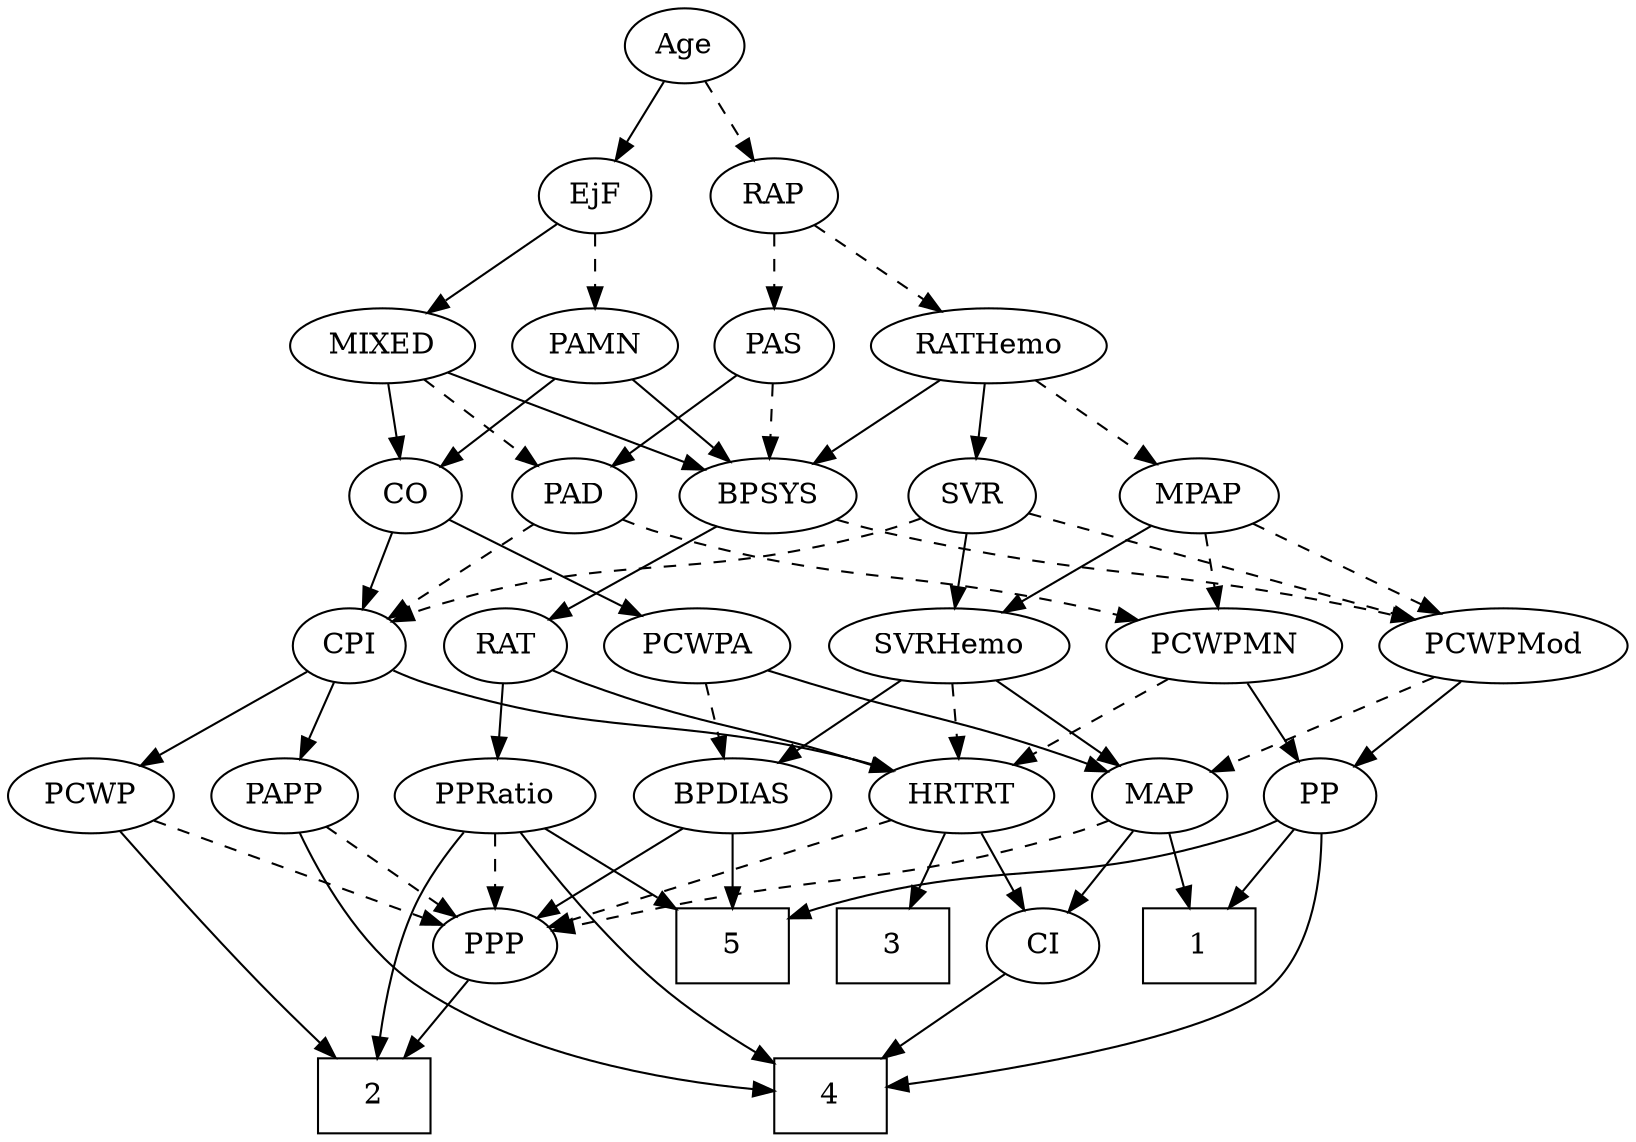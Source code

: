 strict digraph {
	graph [bb="0,0,697.09,540"];
	node [label="\N"];
	1	[height=0.5,
		pos="172,90",
		shape=box,
		width=0.75];
	2	[height=0.5,
		pos="591,18",
		shape=box,
		width=0.75];
	3	[height=0.5,
		pos="316,90",
		shape=box,
		width=0.75];
	4	[height=0.5,
		pos="380,18",
		shape=box,
		width=0.75];
	5	[height=0.5,
		pos="388,90",
		shape=box,
		width=0.75];
	Age	[height=0.5,
		pos="412,522",
		width=0.75];
	EjF	[height=0.5,
		pos="453,450",
		width=0.75];
	Age -> EjF	[pos="e,443.54,467.15 421.5,504.76 426.52,496.19 432.79,485.49 438.41,475.9",
		style=solid];
	RAP	[height=0.5,
		pos="372,450",
		width=0.77632];
	Age -> RAP	[pos="e,381.22,467.15 402.72,504.76 397.82,496.19 391.71,485.49 386.22,475.9",
		style=dashed];
	MIXED	[height=0.5,
		pos="548,378",
		width=1.1193];
	EjF -> MIXED	[pos="e,528.05,393.7 470.42,436.16 484.16,426.04 503.6,411.71 519.59,399.93",
		style=solid];
	PAMN	[height=0.5,
		pos="453,378",
		width=1.011];
	EjF -> PAMN	[pos="e,453,396.1 453,431.7 453,423.98 453,414.71 453,406.11",
		style=dashed];
	PAS	[height=0.5,
		pos="372,378",
		width=0.75];
	RAP -> PAS	[pos="e,372,396.1 372,431.7 372,423.98 372,414.71 372,406.11",
		style=dashed];
	RATHemo	[height=0.5,
		pos="278,378",
		width=1.3721];
	RAP -> RATHemo	[pos="e,298.88,394.55 354.31,435.83 341.03,425.94 322.55,412.18 307.1,400.67",
		style=dashed];
	BPSYS	[height=0.5,
		pos="378,306",
		width=1.0471];
	MIXED -> BPSYS	[pos="e,405.56,318.35 519.16,365.13 490.4,353.28 446.11,335.05 414.83,322.17",
		style=solid];
	PAD	[height=0.5,
		pos="469,306",
		width=0.79437];
	MIXED -> PAD	[pos="e,484.87,321.07 530.46,361.46 519.28,351.55 504.64,338.59 492.46,327.79",
		style=dashed];
	CO	[height=0.5,
		pos="546,306",
		width=0.75];
	MIXED -> CO	[pos="e,546.48,324.1 547.5,359.7 547.28,351.98 547.02,342.71 546.77,334.11",
		style=solid];
	MPAP	[height=0.5,
		pos="190,306",
		width=0.97491];
	PCWPMod	[height=0.5,
		pos="51.995,234",
		width=1.4443];
	MPAP -> PCWPMod	[pos="e,80.036,249.22 165.96,292.81 144.73,282.04 113.45,266.17 89.025,253.78",
		style=dashed];
	PCWPMN	[height=0.5,
		pos="172,234",
		width=1.3902];
	MPAP -> PCWPMN	[pos="e,176.44,252.28 185.64,288.05 183.63,280.26 181.21,270.82 178.96,262.08",
		style=dashed];
	SVRHemo	[height=0.5,
		pos="290,234",
		width=1.3902];
	MPAP -> SVRHemo	[pos="e,268.05,250.36 210.23,290.83 224.39,280.92 243.55,267.51 259.55,256.31",
		style=solid];
	RAT	[height=0.5,
		pos="487,234",
		width=0.75827];
	BPSYS -> RAT	[pos="e,468.05,247.16 399.53,291.17 416.7,280.14 440.86,264.63 459.44,252.7",
		style=solid];
	BPSYS -> PCWPMod	[pos="e,90.248,246.27 346.8,295.68 337.28,293 326.75,290.21 317,288 227.21,267.62 202.78,272.38 113,252 108.83,251.06 104.53,250.01 100.23,\
248.91",
		style=dashed];
	CPI	[height=0.5,
		pos="559,234",
		width=0.75];
	PAD -> CPI	[pos="e,542,248.22 486.35,291.5 499.88,280.98 518.86,266.22 534.03,254.42",
		style=dashed];
	PAD -> PCWPMN	[pos="e,208.99,246.25 445.98,295.18 439.29,292.59 431.93,289.96 425,288 340.62,264.1 316.34,272.16 231,252 226.97,251.05 222.81,250 218.64,\
248.89",
		style=dashed];
	CO -> CPI	[pos="e,555.79,252.28 549.14,288.05 550.57,280.35 552.3,271.03 553.91,262.36",
		style=solid];
	PCWPA	[height=0.5,
		pos="400,234",
		width=1.1555];
	CO -> PCWPA	[pos="e,426.71,247.81 524.77,294.82 501.46,283.65 463.65,265.52 435.75,252.14",
		style=solid];
	PAS -> BPSYS	[pos="e,376.53,324.1 373.48,359.7 374.14,351.98 374.93,342.71 375.67,334.11",
		style=dashed];
	PAS -> PAD	[pos="e,450.99,319.99 389.79,364.16 404.6,353.47 425.9,338.1 442.68,325.99",
		style=solid];
	PAMN -> BPSYS	[pos="e,394.5,322.4 436.72,361.81 426.57,352.34 413.32,339.97 401.98,329.39",
		style=solid];
	PAMN -> CO	[pos="e,528.63,320.07 472.27,362.5 486.27,351.95 505.37,337.58 520.61,326.1",
		style=solid];
	RATHemo -> MPAP	[pos="e,208.27,321.54 258.47,361.46 246.05,351.59 229.83,338.69 216.29,327.92",
		style=dashed];
	RATHemo -> BPSYS	[pos="e,357.7,321.21 299.69,361.81 314.23,351.63 333.54,338.12 349.34,327.06",
		style=solid];
	SVR	[height=0.5,
		pos="280,306",
		width=0.77632];
	RATHemo -> SVR	[pos="e,279.51,324.1 278.49,359.7 278.71,351.98 278.98,342.71 279.22,334.11",
		style=solid];
	PCWP	[height=0.5,
		pos="662,162",
		width=0.97491];
	CPI -> PCWP	[pos="e,641.62,176.85 577.41,220.49 592.92,209.94 615.39,194.68 633.26,182.53",
		style=solid];
	PAPP	[height=0.5,
		pos="577,162",
		width=0.88464];
	CPI -> PAPP	[pos="e,572.55,180.28 563.35,216.05 565.36,208.26 567.78,198.82 570.03,190.08",
		style=solid];
	HRTRT	[height=0.5,
		pos="288,162",
		width=1.1013];
	CPI -> HRTRT	[pos="e,317.58,174.03 538.42,222.2 533.46,219.91 528.12,217.68 523,216 442.97,189.82 418.31,201.86 337,180 333.82,179.15 330.56,178.19 \
327.29,177.18",
		style=solid];
	PPRatio	[height=0.5,
		pos="488,162",
		width=1.1013];
	RAT -> PPRatio	[pos="e,487.75,180.1 487.24,215.7 487.35,207.98 487.49,198.71 487.61,190.11",
		style=solid];
	RAT -> HRTRT	[pos="e,318.27,173.65 465.88,222.45 461.05,220.19 455.89,217.92 451,216 401.53,196.61 387.43,196.71 337,180 334.06,179.03 331.02,178.01 \
327.97,176.97",
		style=solid];
	SVR -> CPI	[pos="e,538.42,245.82 303.66,296.36 312.2,293.45 321.96,290.34 331,288 415.04,266.22 440.4,278.76 523,252 524.92,251.38 526.87,250.67 \
528.82,249.92",
		style=dashed];
	SVR -> PCWPMod	[pos="e,91.218,246.07 256.71,296.03 249.47,293.34 241.43,290.45 234,288 209.37,279.88 146.1,261.67 101.09,248.87",
		style=dashed];
	SVR -> SVRHemo	[pos="e,287.53,252.28 282.42,288.05 283.52,280.35 284.85,271.03 286.09,262.36",
		style=solid];
	MAP	[height=0.5,
		pos="200,162",
		width=0.84854];
	PCWPMod -> MAP	[pos="e,176.77,173.99 81.59,219 106.42,207.26 141.84,190.5 167.47,178.38",
		style=dashed];
	PP	[height=0.5,
		pos="124,162",
		width=0.75];
	PCWPMod -> PP	[pos="e,109.34,177.25 68.695,216.76 78.589,207.14 91.246,194.84 101.95,184.43",
		style=solid];
	BPDIAS	[height=0.5,
		pos="388,162",
		width=1.1735];
	PCWPA -> BPDIAS	[pos="e,390.93,180.1 397.03,215.7 395.71,207.98 394.12,198.71 392.64,190.11",
		style=dashed];
	PCWPA -> MAP	[pos="e,223.36,173.61 368.17,222.36 361.82,220.25 355.2,218.05 349,216 300.15,199.87 287.07,198.3 239,180 236.92,179.21 234.79,178.37 \
232.66,177.51",
		style=solid];
	PCWPMN -> PP	[pos="e,134.96,178.99 160.62,216.41 154.68,207.74 147.29,196.97 140.71,187.38",
		style=solid];
	PCWPMN -> HRTRT	[pos="e,265.01,176.87 196.6,218.15 213.97,207.67 237.41,193.53 256.2,182.18",
		style=dashed];
	SVRHemo -> BPDIAS	[pos="e,367.31,177.77 311.74,217.46 325.6,207.57 343.73,194.62 358.83,183.83",
		style=solid];
	SVRHemo -> MAP	[pos="e,217.78,176.83 270.02,217.46 257.07,207.39 240.06,194.16 226.05,183.27",
		style=solid];
	SVRHemo -> HRTRT	[pos="e,288.48,180.1 289.5,215.7 289.28,207.98 289.02,198.71 288.77,190.11",
		style=dashed];
	BPDIAS -> 5	[pos="e,388,108.1 388,143.7 388,135.98 388,126.71 388,118.11",
		style=solid];
	PPP	[height=0.5,
		pos="460,90",
		width=0.75];
	BPDIAS -> PPP	[pos="e,445.19,105.39 404.33,145.12 414.22,135.51 426.95,123.13 437.74,112.63",
		style=solid];
	MAP -> 1	[pos="e,178.97,108.45 193.36,144.41 190.18,136.45 186.28,126.72 182.7,117.76",
		style=solid];
	MAP -> PPP	[pos="e,439.42,101.79 223.19,149.9 228.32,147.73 233.78,145.62 239,144 318.98,119.12 344.4,134.09 424,108 425.92,107.37 427.87,106.66 \
429.82,105.9",
		style=dashed];
	CI	[height=0.5,
		pos="244,90",
		width=0.75];
	MAP -> CI	[pos="e,233.85,107.15 210.2,144.76 215.59,136.19 222.31,125.49 228.34,115.9",
		style=solid];
	PP -> 1	[pos="e,160.14,108.29 134.89,145.12 140.65,136.72 147.86,126.2 154.39,116.67",
		style=solid];
	PP -> 4	[pos="e,352.58,21.073 121.02,143.86 118.62,123.95 118.12,91.361 136,72 163.51,42.191 281.23,27.639 342.53,21.969",
		style=solid];
	PP -> 5	[pos="e,360.77,104.74 144.57,150.18 149.52,147.89 154.87,145.66 160,144 239.61,118.21 267.39,133.55 351.12,107.81",
		style=solid];
	PPP -> 2	[pos="e,563.85,33.504 480.46,78.062 500.37,67.424 531.04,51.038 555.02,38.222",
		style=solid];
	PPRatio -> 2	[pos="e,579.36,36.241 500.77,144.92 508.97,134.5 519.77,120.56 529,108 544.37,87.062 561.18,62.845 573.41,44.964",
		style=solid];
	PPRatio -> 4	[pos="e,407.08,22.88 495.3,144.11 502.33,125.03 510,93.796 496,72 478.7,45.077 443.95,31.66 416.98,25.081",
		style=solid];
	PPRatio -> 5	[pos="e,412.57,108.2 467.28,146.5 453.86,137.1 436.09,124.67 420.78,113.95",
		style=solid];
	PPRatio -> PPP	[pos="e,466.71,107.79 481.22,144.05 477.98,135.97 474.04,126.12 470.44,117.11",
		style=dashed];
	PCWP -> 2	[pos="e,599.67,36.346 653.71,144.43 641.55,120.11 618.74,74.498 604.24,45.492",
		style=solid];
	PCWP -> PPP	[pos="e,483.93,98.659 635.07,150.38 629.45,148.22 623.54,146 618,144 575.39,128.63 525.8,112.24 493.71,101.82",
		style=dashed];
	CI -> 4	[pos="e,352.55,33.126 264.65,78.369 285.56,67.604 318.34,50.736 343.61,37.726",
		style=solid];
	PAPP -> 4	[pos="e,407,24.958 568.81,144.36 558.35,124.63 538.49,91.921 513,72 484.47,49.714 445.37,35.633 416.95,27.634",
		style=solid];
	PAPP -> PPP	[pos="e,479.47,102.65 555.81,148.32 536.88,137 509,120.32 488.19,107.87",
		style=dashed];
	HRTRT -> 3	[pos="e,309.09,108.28 294.77,144.05 297.92,136.18 301.75,126.62 305.28,117.79",
		style=solid];
	HRTRT -> PPP	[pos="e,438.79,101.31 317.95,150.01 345.67,139.68 387.92,123.53 424,108 425.8,107.22 427.66,106.41 429.52,105.57",
		style=dashed];
	HRTRT -> CI	[pos="e,254.05,106.99 277.57,144.41 272.18,135.83 265.49,125.19 259.5,115.67",
		style=solid];
}
